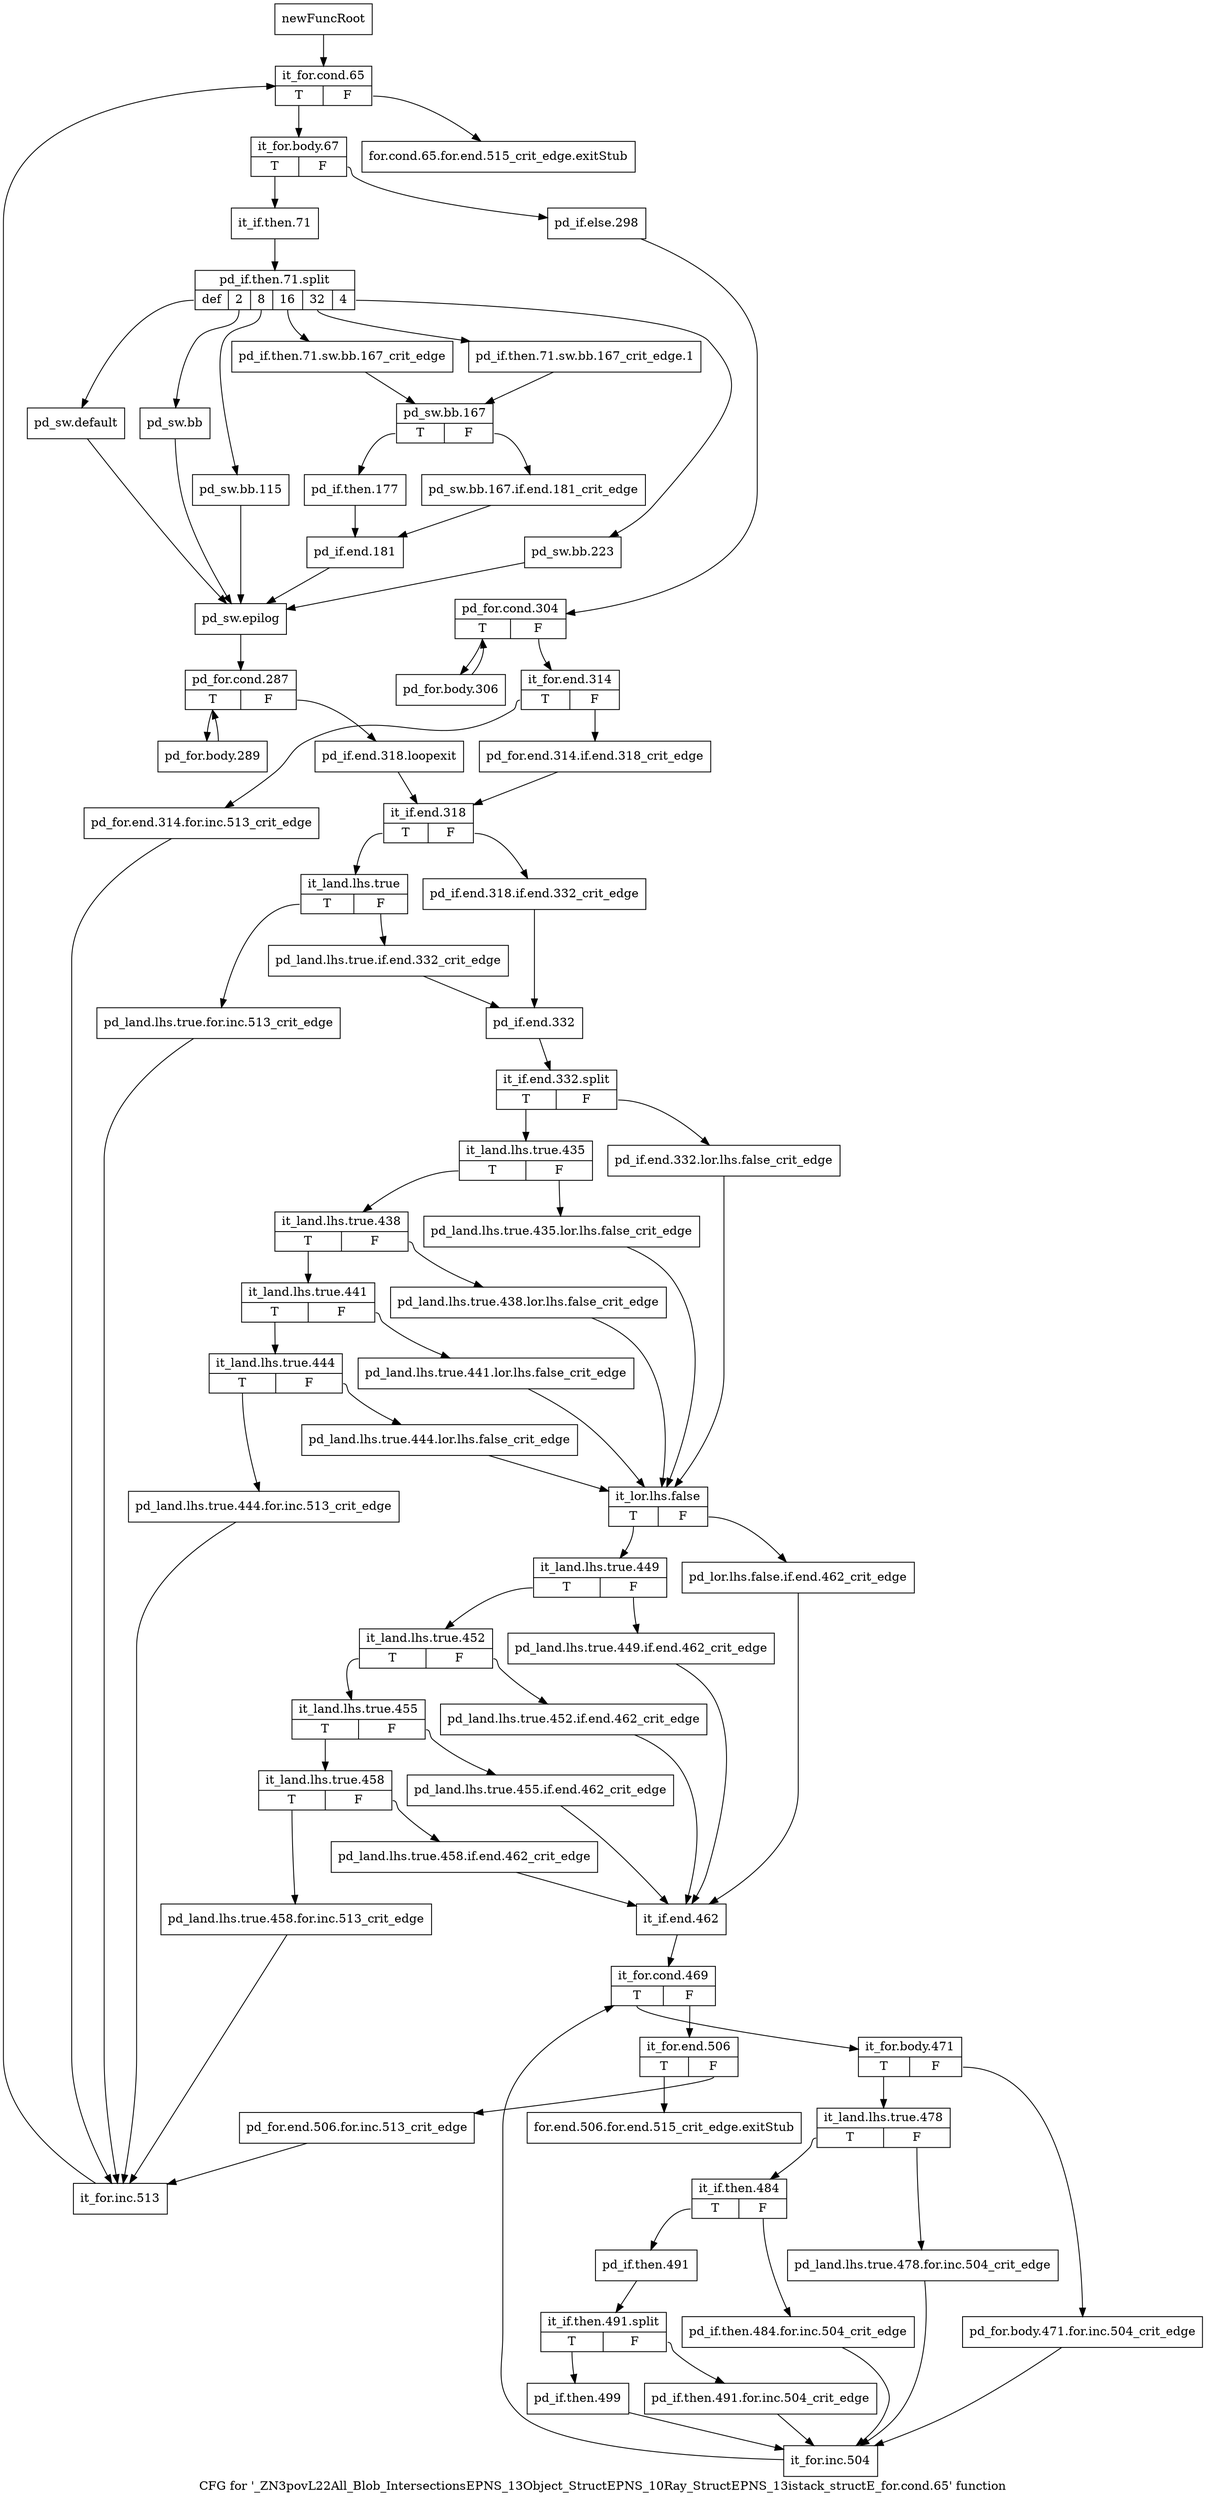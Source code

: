digraph "CFG for '_ZN3povL22All_Blob_IntersectionsEPNS_13Object_StructEPNS_10Ray_StructEPNS_13istack_structE_for.cond.65' function" {
	label="CFG for '_ZN3povL22All_Blob_IntersectionsEPNS_13Object_StructEPNS_10Ray_StructEPNS_13istack_structE_for.cond.65' function";

	Node0x2332010 [shape=record,label="{newFuncRoot}"];
	Node0x2332010 -> Node0x2332100;
	Node0x2332060 [shape=record,label="{for.cond.65.for.end.515_crit_edge.exitStub}"];
	Node0x23320b0 [shape=record,label="{for.end.506.for.end.515_crit_edge.exitStub}"];
	Node0x2332100 [shape=record,label="{it_for.cond.65|{<s0>T|<s1>F}}"];
	Node0x2332100:s0 -> Node0x2332150;
	Node0x2332100:s1 -> Node0x2332060;
	Node0x2332150 [shape=record,label="{it_for.body.67|{<s0>T|<s1>F}}"];
	Node0x2332150:s0 -> Node0x2332380;
	Node0x2332150:s1 -> Node0x23321a0;
	Node0x23321a0 [shape=record,label="{pd_if.else.298}"];
	Node0x23321a0 -> Node0x23321f0;
	Node0x23321f0 [shape=record,label="{pd_for.cond.304|{<s0>T|<s1>F}}"];
	Node0x23321f0:s0 -> Node0x2332330;
	Node0x23321f0:s1 -> Node0x2332240;
	Node0x2332240 [shape=record,label="{it_for.end.314|{<s0>T|<s1>F}}"];
	Node0x2332240:s0 -> Node0x23322e0;
	Node0x2332240:s1 -> Node0x2332290;
	Node0x2332290 [shape=record,label="{pd_for.end.314.if.end.318_crit_edge}"];
	Node0x2332290 -> Node0x23327e0;
	Node0x23322e0 [shape=record,label="{pd_for.end.314.for.inc.513_crit_edge}"];
	Node0x23322e0 -> Node0x23334b0;
	Node0x2332330 [shape=record,label="{pd_for.body.306}"];
	Node0x2332330 -> Node0x23321f0;
	Node0x2332380 [shape=record,label="{it_if.then.71}"];
	Node0x2332380 -> Node0x365d9a0;
	Node0x365d9a0 [shape=record,label="{pd_if.then.71.split|{<s0>def|<s1>2|<s2>8|<s3>16|<s4>32|<s5>4}}"];
	Node0x365d9a0:s0 -> Node0x23326a0;
	Node0x365d9a0:s1 -> Node0x2332650;
	Node0x365d9a0:s2 -> Node0x2332600;
	Node0x365d9a0:s3 -> Node0x2332470;
	Node0x365d9a0:s4 -> Node0x2332420;
	Node0x365d9a0:s5 -> Node0x23323d0;
	Node0x23323d0 [shape=record,label="{pd_sw.bb.223}"];
	Node0x23323d0 -> Node0x23326f0;
	Node0x2332420 [shape=record,label="{pd_if.then.71.sw.bb.167_crit_edge.1}"];
	Node0x2332420 -> Node0x23324c0;
	Node0x2332470 [shape=record,label="{pd_if.then.71.sw.bb.167_crit_edge}"];
	Node0x2332470 -> Node0x23324c0;
	Node0x23324c0 [shape=record,label="{pd_sw.bb.167|{<s0>T|<s1>F}}"];
	Node0x23324c0:s0 -> Node0x2332560;
	Node0x23324c0:s1 -> Node0x2332510;
	Node0x2332510 [shape=record,label="{pd_sw.bb.167.if.end.181_crit_edge}"];
	Node0x2332510 -> Node0x23325b0;
	Node0x2332560 [shape=record,label="{pd_if.then.177}"];
	Node0x2332560 -> Node0x23325b0;
	Node0x23325b0 [shape=record,label="{pd_if.end.181}"];
	Node0x23325b0 -> Node0x23326f0;
	Node0x2332600 [shape=record,label="{pd_sw.bb.115}"];
	Node0x2332600 -> Node0x23326f0;
	Node0x2332650 [shape=record,label="{pd_sw.bb}"];
	Node0x2332650 -> Node0x23326f0;
	Node0x23326a0 [shape=record,label="{pd_sw.default}"];
	Node0x23326a0 -> Node0x23326f0;
	Node0x23326f0 [shape=record,label="{pd_sw.epilog}"];
	Node0x23326f0 -> Node0x2332740;
	Node0x2332740 [shape=record,label="{pd_for.cond.287|{<s0>T|<s1>F}}"];
	Node0x2332740:s0 -> Node0x2333500;
	Node0x2332740:s1 -> Node0x2332790;
	Node0x2332790 [shape=record,label="{pd_if.end.318.loopexit}"];
	Node0x2332790 -> Node0x23327e0;
	Node0x23327e0 [shape=record,label="{it_if.end.318|{<s0>T|<s1>F}}"];
	Node0x23327e0:s0 -> Node0x2332880;
	Node0x23327e0:s1 -> Node0x2332830;
	Node0x2332830 [shape=record,label="{pd_if.end.318.if.end.332_crit_edge}"];
	Node0x2332830 -> Node0x2332920;
	Node0x2332880 [shape=record,label="{it_land.lhs.true|{<s0>T|<s1>F}}"];
	Node0x2332880:s0 -> Node0x2333460;
	Node0x2332880:s1 -> Node0x23328d0;
	Node0x23328d0 [shape=record,label="{pd_land.lhs.true.if.end.332_crit_edge}"];
	Node0x23328d0 -> Node0x2332920;
	Node0x2332920 [shape=record,label="{pd_if.end.332}"];
	Node0x2332920 -> Node0x364ee90;
	Node0x364ee90 [shape=record,label="{it_if.end.332.split|{<s0>T|<s1>F}}"];
	Node0x364ee90:s0 -> Node0x23329c0;
	Node0x364ee90:s1 -> Node0x2332970;
	Node0x2332970 [shape=record,label="{pd_if.end.332.lor.lhs.false_crit_edge}"];
	Node0x2332970 -> Node0x2332c40;
	Node0x23329c0 [shape=record,label="{it_land.lhs.true.435|{<s0>T|<s1>F}}"];
	Node0x23329c0:s0 -> Node0x2332a60;
	Node0x23329c0:s1 -> Node0x2332a10;
	Node0x2332a10 [shape=record,label="{pd_land.lhs.true.435.lor.lhs.false_crit_edge}"];
	Node0x2332a10 -> Node0x2332c40;
	Node0x2332a60 [shape=record,label="{it_land.lhs.true.438|{<s0>T|<s1>F}}"];
	Node0x2332a60:s0 -> Node0x2332b00;
	Node0x2332a60:s1 -> Node0x2332ab0;
	Node0x2332ab0 [shape=record,label="{pd_land.lhs.true.438.lor.lhs.false_crit_edge}"];
	Node0x2332ab0 -> Node0x2332c40;
	Node0x2332b00 [shape=record,label="{it_land.lhs.true.441|{<s0>T|<s1>F}}"];
	Node0x2332b00:s0 -> Node0x2332ba0;
	Node0x2332b00:s1 -> Node0x2332b50;
	Node0x2332b50 [shape=record,label="{pd_land.lhs.true.441.lor.lhs.false_crit_edge}"];
	Node0x2332b50 -> Node0x2332c40;
	Node0x2332ba0 [shape=record,label="{it_land.lhs.true.444|{<s0>T|<s1>F}}"];
	Node0x2332ba0:s0 -> Node0x2333410;
	Node0x2332ba0:s1 -> Node0x2332bf0;
	Node0x2332bf0 [shape=record,label="{pd_land.lhs.true.444.lor.lhs.false_crit_edge}"];
	Node0x2332bf0 -> Node0x2332c40;
	Node0x2332c40 [shape=record,label="{it_lor.lhs.false|{<s0>T|<s1>F}}"];
	Node0x2332c40:s0 -> Node0x2332ce0;
	Node0x2332c40:s1 -> Node0x2332c90;
	Node0x2332c90 [shape=record,label="{pd_lor.lhs.false.if.end.462_crit_edge}"];
	Node0x2332c90 -> Node0x2332f60;
	Node0x2332ce0 [shape=record,label="{it_land.lhs.true.449|{<s0>T|<s1>F}}"];
	Node0x2332ce0:s0 -> Node0x2332d80;
	Node0x2332ce0:s1 -> Node0x2332d30;
	Node0x2332d30 [shape=record,label="{pd_land.lhs.true.449.if.end.462_crit_edge}"];
	Node0x2332d30 -> Node0x2332f60;
	Node0x2332d80 [shape=record,label="{it_land.lhs.true.452|{<s0>T|<s1>F}}"];
	Node0x2332d80:s0 -> Node0x2332e20;
	Node0x2332d80:s1 -> Node0x2332dd0;
	Node0x2332dd0 [shape=record,label="{pd_land.lhs.true.452.if.end.462_crit_edge}"];
	Node0x2332dd0 -> Node0x2332f60;
	Node0x2332e20 [shape=record,label="{it_land.lhs.true.455|{<s0>T|<s1>F}}"];
	Node0x2332e20:s0 -> Node0x2332ec0;
	Node0x2332e20:s1 -> Node0x2332e70;
	Node0x2332e70 [shape=record,label="{pd_land.lhs.true.455.if.end.462_crit_edge}"];
	Node0x2332e70 -> Node0x2332f60;
	Node0x2332ec0 [shape=record,label="{it_land.lhs.true.458|{<s0>T|<s1>F}}"];
	Node0x2332ec0:s0 -> Node0x23333c0;
	Node0x2332ec0:s1 -> Node0x2332f10;
	Node0x2332f10 [shape=record,label="{pd_land.lhs.true.458.if.end.462_crit_edge}"];
	Node0x2332f10 -> Node0x2332f60;
	Node0x2332f60 [shape=record,label="{it_if.end.462}"];
	Node0x2332f60 -> Node0x2332fb0;
	Node0x2332fb0 [shape=record,label="{it_for.cond.469|{<s0>T|<s1>F}}"];
	Node0x2332fb0:s0 -> Node0x23330a0;
	Node0x2332fb0:s1 -> Node0x2333000;
	Node0x2333000 [shape=record,label="{it_for.end.506|{<s0>T|<s1>F}}"];
	Node0x2333000:s0 -> Node0x23320b0;
	Node0x2333000:s1 -> Node0x2333050;
	Node0x2333050 [shape=record,label="{pd_for.end.506.for.inc.513_crit_edge}"];
	Node0x2333050 -> Node0x23334b0;
	Node0x23330a0 [shape=record,label="{it_for.body.471|{<s0>T|<s1>F}}"];
	Node0x23330a0:s0 -> Node0x2333140;
	Node0x23330a0:s1 -> Node0x23330f0;
	Node0x23330f0 [shape=record,label="{pd_for.body.471.for.inc.504_crit_edge}"];
	Node0x23330f0 -> Node0x2333370;
	Node0x2333140 [shape=record,label="{it_land.lhs.true.478|{<s0>T|<s1>F}}"];
	Node0x2333140:s0 -> Node0x23331e0;
	Node0x2333140:s1 -> Node0x2333190;
	Node0x2333190 [shape=record,label="{pd_land.lhs.true.478.for.inc.504_crit_edge}"];
	Node0x2333190 -> Node0x2333370;
	Node0x23331e0 [shape=record,label="{it_if.then.484|{<s0>T|<s1>F}}"];
	Node0x23331e0:s0 -> Node0x2333280;
	Node0x23331e0:s1 -> Node0x2333230;
	Node0x2333230 [shape=record,label="{pd_if.then.484.for.inc.504_crit_edge}"];
	Node0x2333230 -> Node0x2333370;
	Node0x2333280 [shape=record,label="{pd_if.then.491}"];
	Node0x2333280 -> Node0x364ec10;
	Node0x364ec10 [shape=record,label="{it_if.then.491.split|{<s0>T|<s1>F}}"];
	Node0x364ec10:s0 -> Node0x2333320;
	Node0x364ec10:s1 -> Node0x23332d0;
	Node0x23332d0 [shape=record,label="{pd_if.then.491.for.inc.504_crit_edge}"];
	Node0x23332d0 -> Node0x2333370;
	Node0x2333320 [shape=record,label="{pd_if.then.499}"];
	Node0x2333320 -> Node0x2333370;
	Node0x2333370 [shape=record,label="{it_for.inc.504}"];
	Node0x2333370 -> Node0x2332fb0;
	Node0x23333c0 [shape=record,label="{pd_land.lhs.true.458.for.inc.513_crit_edge}"];
	Node0x23333c0 -> Node0x23334b0;
	Node0x2333410 [shape=record,label="{pd_land.lhs.true.444.for.inc.513_crit_edge}"];
	Node0x2333410 -> Node0x23334b0;
	Node0x2333460 [shape=record,label="{pd_land.lhs.true.for.inc.513_crit_edge}"];
	Node0x2333460 -> Node0x23334b0;
	Node0x23334b0 [shape=record,label="{it_for.inc.513}"];
	Node0x23334b0 -> Node0x2332100;
	Node0x2333500 [shape=record,label="{pd_for.body.289}"];
	Node0x2333500 -> Node0x2332740;
}
